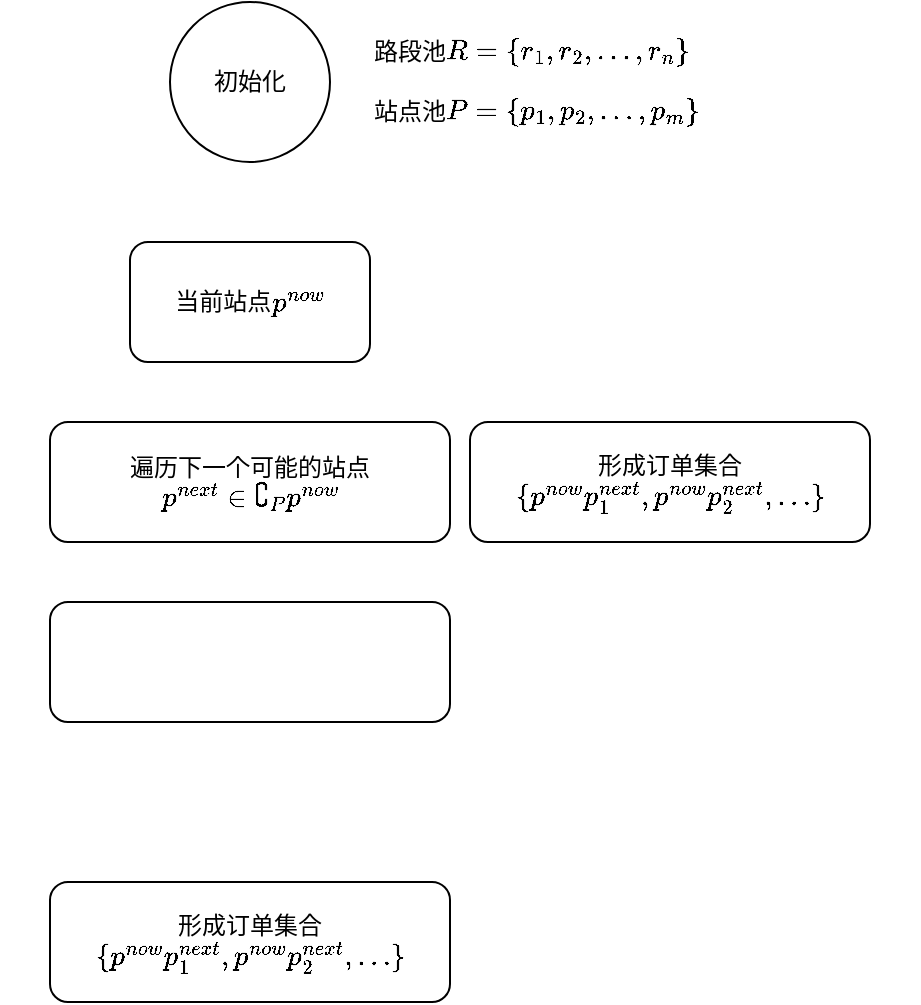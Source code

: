<mxfile version="20.5.1" type="github">
  <diagram id="bvM2O6zYVAfy2EAc9lAI" name="第 1 页">
    <mxGraphModel dx="461" dy="513" grid="1" gridSize="10" guides="1" tooltips="1" connect="1" arrows="1" fold="1" page="1" pageScale="1" pageWidth="827" pageHeight="1169" math="1" shadow="0">
      <root>
        <mxCell id="0" />
        <mxCell id="1" parent="0" />
        <mxCell id="sVxv38cH_FCJ9H6od-_0-1" value="初始化" style="ellipse;whiteSpace=wrap;html=1;aspect=fixed;" vertex="1" parent="1">
          <mxGeometry x="290" y="80" width="80" height="80" as="geometry" />
        </mxCell>
        <mxCell id="sVxv38cH_FCJ9H6od-_0-2" value="当前站点\(p^{now}\)" style="rounded=1;whiteSpace=wrap;html=1;" vertex="1" parent="1">
          <mxGeometry x="270" y="200" width="120" height="60" as="geometry" />
        </mxCell>
        <mxCell id="sVxv38cH_FCJ9H6od-_0-3" value="&lt;div&gt;路段池\(R=\{r_1,r_2,\dots,r_n\}\)&lt;/div&gt;" style="text;html=1;align=left;verticalAlign=middle;resizable=0;points=[];autosize=1;strokeColor=none;fillColor=none;" vertex="1" parent="1">
          <mxGeometry x="390" y="90" width="190" height="30" as="geometry" />
        </mxCell>
        <mxCell id="sVxv38cH_FCJ9H6od-_0-4" value="&lt;div&gt;站点池\(P=\{p_1,p_2,\dots,p_m\}\)&lt;/div&gt;" style="text;whiteSpace=wrap;html=1;align=left;verticalAlign=middle;" vertex="1" parent="1">
          <mxGeometry x="390" y="120" width="210" height="30" as="geometry" />
        </mxCell>
        <mxCell id="sVxv38cH_FCJ9H6od-_0-8" value="遍历下一个可能的站点\(p^{next}\in \complement_{P}p^{now}\)" style="rounded=1;whiteSpace=wrap;html=1;" vertex="1" parent="1">
          <mxGeometry x="230" y="290" width="200" height="60" as="geometry" />
        </mxCell>
        <mxCell id="sVxv38cH_FCJ9H6od-_0-10" value="形成订单集合\(\{p^{now}p^{next}_1,p^{now}p^{next}_2,\dots\}\)" style="rounded=1;whiteSpace=wrap;html=1;" vertex="1" parent="1">
          <mxGeometry x="440" y="290" width="200" height="60" as="geometry" />
        </mxCell>
        <mxCell id="sVxv38cH_FCJ9H6od-_0-11" value="形成订单集合\(\{p^{now}p^{next}_1,p^{now}p^{next}_2,\dots\}\)" style="rounded=1;whiteSpace=wrap;html=1;" vertex="1" parent="1">
          <mxGeometry x="230" y="520" width="200" height="60" as="geometry" />
        </mxCell>
        <mxCell id="sVxv38cH_FCJ9H6od-_0-12" value="订单排序" style="rounded=1;whiteSpace=wrap;html=1;fontColor=none;noLabel=1;" vertex="1" parent="1">
          <mxGeometry x="230" y="380" width="200" height="60" as="geometry" />
        </mxCell>
      </root>
    </mxGraphModel>
  </diagram>
</mxfile>
